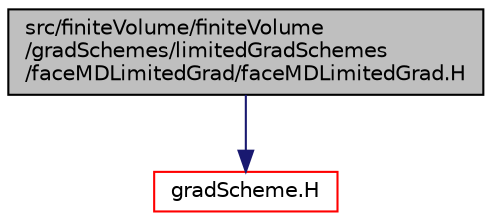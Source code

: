 digraph "src/finiteVolume/finiteVolume/gradSchemes/limitedGradSchemes/faceMDLimitedGrad/faceMDLimitedGrad.H"
{
  bgcolor="transparent";
  edge [fontname="Helvetica",fontsize="10",labelfontname="Helvetica",labelfontsize="10"];
  node [fontname="Helvetica",fontsize="10",shape=record];
  Node1 [label="src/finiteVolume/finiteVolume\l/gradSchemes/limitedGradSchemes\l/faceMDLimitedGrad/faceMDLimitedGrad.H",height=0.2,width=0.4,color="black", fillcolor="grey75", style="filled", fontcolor="black"];
  Node1 -> Node2 [color="midnightblue",fontsize="10",style="solid",fontname="Helvetica"];
  Node2 [label="gradScheme.H",height=0.2,width=0.4,color="red",URL="$a05859.html"];
}
